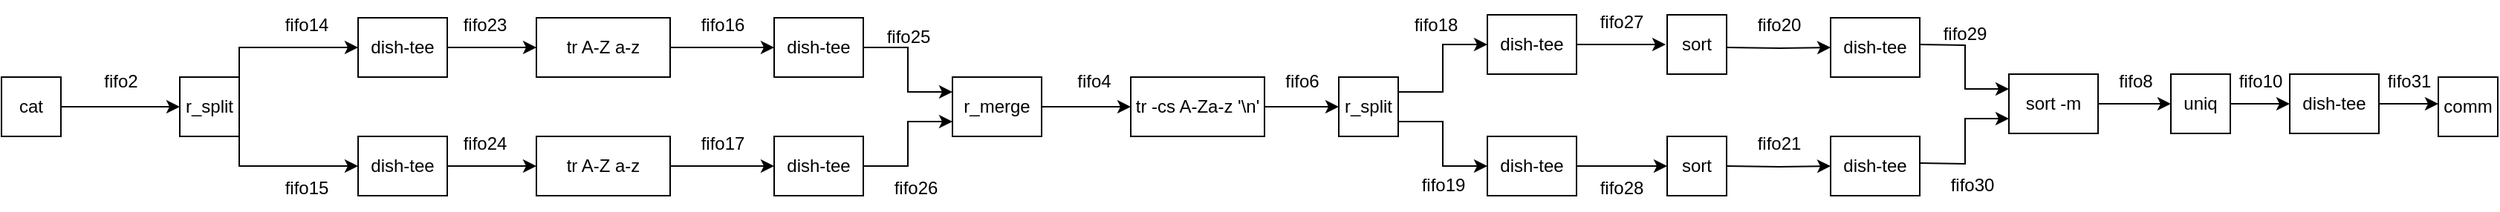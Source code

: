 <mxfile version="22.0.4" type="github">
  <diagram name="第 1 页" id="Km3kuesBRIZzuJt2vbrR">
    <mxGraphModel dx="1039" dy="855" grid="1" gridSize="10" guides="1" tooltips="1" connect="1" arrows="1" fold="1" page="1" pageScale="1" pageWidth="827" pageHeight="1169" math="0" shadow="0">
      <root>
        <mxCell id="0" />
        <mxCell id="1" parent="0" />
        <mxCell id="_QEZizj_fiQxwuXXeQIg-8" style="edgeStyle=orthogonalEdgeStyle;rounded=0;orthogonalLoop=1;jettySize=auto;html=1;exitX=1;exitY=0.5;exitDx=0;exitDy=0;entryX=0;entryY=0.5;entryDx=0;entryDy=0;" edge="1" parent="1" source="_QEZizj_fiQxwuXXeQIg-1" target="_QEZizj_fiQxwuXXeQIg-7">
          <mxGeometry relative="1" as="geometry" />
        </mxCell>
        <mxCell id="_QEZizj_fiQxwuXXeQIg-1" value="cat" style="whiteSpace=wrap;html=1;" vertex="1" parent="1">
          <mxGeometry x="80" y="120" width="40" height="40" as="geometry" />
        </mxCell>
        <mxCell id="_QEZizj_fiQxwuXXeQIg-37" style="edgeStyle=orthogonalEdgeStyle;rounded=0;orthogonalLoop=1;jettySize=auto;html=1;exitX=1;exitY=0.5;exitDx=0;exitDy=0;entryX=0;entryY=0.5;entryDx=0;entryDy=0;" edge="1" parent="1" source="_QEZizj_fiQxwuXXeQIg-2" target="_QEZizj_fiQxwuXXeQIg-36">
          <mxGeometry relative="1" as="geometry" />
        </mxCell>
        <mxCell id="_QEZizj_fiQxwuXXeQIg-2" value="tr -cs A-Za-z &#39;\n&#39;" style="whiteSpace=wrap;html=1;" vertex="1" parent="1">
          <mxGeometry x="840" y="120" width="90" height="40" as="geometry" />
        </mxCell>
        <mxCell id="_QEZizj_fiQxwuXXeQIg-23" style="edgeStyle=orthogonalEdgeStyle;rounded=0;orthogonalLoop=1;jettySize=auto;html=1;exitX=1;exitY=0.5;exitDx=0;exitDy=0;entryX=0;entryY=0.5;entryDx=0;entryDy=0;" edge="1" parent="1" source="_QEZizj_fiQxwuXXeQIg-4" target="_QEZizj_fiQxwuXXeQIg-20">
          <mxGeometry relative="1" as="geometry" />
        </mxCell>
        <mxCell id="_QEZizj_fiQxwuXXeQIg-4" value="tr A-Z a-z" style="whiteSpace=wrap;html=1;" vertex="1" parent="1">
          <mxGeometry x="440" y="80" width="90" height="40" as="geometry" />
        </mxCell>
        <mxCell id="_QEZizj_fiQxwuXXeQIg-24" style="edgeStyle=orthogonalEdgeStyle;rounded=0;orthogonalLoop=1;jettySize=auto;html=1;exitX=1;exitY=0.5;exitDx=0;exitDy=0;entryX=0;entryY=0.5;entryDx=0;entryDy=0;" edge="1" parent="1" source="_QEZizj_fiQxwuXXeQIg-5" target="_QEZizj_fiQxwuXXeQIg-21">
          <mxGeometry relative="1" as="geometry" />
        </mxCell>
        <mxCell id="_QEZizj_fiQxwuXXeQIg-5" value="tr A-Z a-z" style="whiteSpace=wrap;html=1;" vertex="1" parent="1">
          <mxGeometry x="440" y="160" width="90" height="40" as="geometry" />
        </mxCell>
        <mxCell id="_QEZizj_fiQxwuXXeQIg-12" style="edgeStyle=orthogonalEdgeStyle;rounded=0;orthogonalLoop=1;jettySize=auto;html=1;exitX=1;exitY=0;exitDx=0;exitDy=0;entryX=0;entryY=0.5;entryDx=0;entryDy=0;" edge="1" parent="1" source="_QEZizj_fiQxwuXXeQIg-7" target="_QEZizj_fiQxwuXXeQIg-10">
          <mxGeometry relative="1" as="geometry" />
        </mxCell>
        <mxCell id="_QEZizj_fiQxwuXXeQIg-13" style="edgeStyle=orthogonalEdgeStyle;rounded=0;orthogonalLoop=1;jettySize=auto;html=1;exitX=1;exitY=1;exitDx=0;exitDy=0;entryX=0;entryY=0.5;entryDx=0;entryDy=0;" edge="1" parent="1" source="_QEZizj_fiQxwuXXeQIg-7" target="_QEZizj_fiQxwuXXeQIg-11">
          <mxGeometry relative="1" as="geometry" />
        </mxCell>
        <mxCell id="_QEZizj_fiQxwuXXeQIg-7" value="r_split" style="whiteSpace=wrap;html=1;" vertex="1" parent="1">
          <mxGeometry x="200" y="120" width="40" height="40" as="geometry" />
        </mxCell>
        <mxCell id="_QEZizj_fiQxwuXXeQIg-9" value="fifo2" style="text;html=1;align=center;verticalAlign=middle;resizable=0;points=[];autosize=1;strokeColor=none;fillColor=none;" vertex="1" parent="1">
          <mxGeometry x="135" y="108" width="50" height="30" as="geometry" />
        </mxCell>
        <mxCell id="_QEZizj_fiQxwuXXeQIg-16" style="edgeStyle=orthogonalEdgeStyle;rounded=0;orthogonalLoop=1;jettySize=auto;html=1;exitX=1;exitY=0.5;exitDx=0;exitDy=0;entryX=0;entryY=0.5;entryDx=0;entryDy=0;" edge="1" parent="1" source="_QEZizj_fiQxwuXXeQIg-10" target="_QEZizj_fiQxwuXXeQIg-4">
          <mxGeometry relative="1" as="geometry" />
        </mxCell>
        <mxCell id="_QEZizj_fiQxwuXXeQIg-10" value="dish-tee" style="whiteSpace=wrap;html=1;" vertex="1" parent="1">
          <mxGeometry x="320" y="80" width="60" height="40" as="geometry" />
        </mxCell>
        <mxCell id="_QEZizj_fiQxwuXXeQIg-17" style="edgeStyle=orthogonalEdgeStyle;rounded=0;orthogonalLoop=1;jettySize=auto;html=1;exitX=1;exitY=0.5;exitDx=0;exitDy=0;entryX=0;entryY=0.5;entryDx=0;entryDy=0;" edge="1" parent="1" source="_QEZizj_fiQxwuXXeQIg-11" target="_QEZizj_fiQxwuXXeQIg-5">
          <mxGeometry relative="1" as="geometry" />
        </mxCell>
        <mxCell id="_QEZizj_fiQxwuXXeQIg-11" value="dish-tee" style="whiteSpace=wrap;html=1;" vertex="1" parent="1">
          <mxGeometry x="320" y="160" width="60" height="40" as="geometry" />
        </mxCell>
        <mxCell id="_QEZizj_fiQxwuXXeQIg-14" value="fifo14" style="text;html=1;align=center;verticalAlign=middle;resizable=0;points=[];autosize=1;strokeColor=none;fillColor=none;" vertex="1" parent="1">
          <mxGeometry x="260" y="70" width="50" height="30" as="geometry" />
        </mxCell>
        <mxCell id="_QEZizj_fiQxwuXXeQIg-15" value="fifo15" style="text;html=1;align=center;verticalAlign=middle;resizable=0;points=[];autosize=1;strokeColor=none;fillColor=none;" vertex="1" parent="1">
          <mxGeometry x="260" y="180" width="50" height="30" as="geometry" />
        </mxCell>
        <mxCell id="_QEZizj_fiQxwuXXeQIg-18" value="fifo23" style="text;html=1;align=center;verticalAlign=middle;resizable=0;points=[];autosize=1;strokeColor=none;fillColor=none;" vertex="1" parent="1">
          <mxGeometry x="380" y="70" width="50" height="30" as="geometry" />
        </mxCell>
        <mxCell id="_QEZizj_fiQxwuXXeQIg-19" value="fifo24" style="text;html=1;align=center;verticalAlign=middle;resizable=0;points=[];autosize=1;strokeColor=none;fillColor=none;" vertex="1" parent="1">
          <mxGeometry x="380" y="150" width="50" height="30" as="geometry" />
        </mxCell>
        <mxCell id="_QEZizj_fiQxwuXXeQIg-30" style="edgeStyle=orthogonalEdgeStyle;rounded=0;orthogonalLoop=1;jettySize=auto;html=1;exitX=1;exitY=0.5;exitDx=0;exitDy=0;entryX=0;entryY=0.25;entryDx=0;entryDy=0;" edge="1" parent="1" source="_QEZizj_fiQxwuXXeQIg-20" target="_QEZizj_fiQxwuXXeQIg-27">
          <mxGeometry relative="1" as="geometry" />
        </mxCell>
        <mxCell id="_QEZizj_fiQxwuXXeQIg-20" value="dish-tee" style="whiteSpace=wrap;html=1;" vertex="1" parent="1">
          <mxGeometry x="600" y="80" width="60" height="40" as="geometry" />
        </mxCell>
        <mxCell id="_QEZizj_fiQxwuXXeQIg-31" style="edgeStyle=orthogonalEdgeStyle;rounded=0;orthogonalLoop=1;jettySize=auto;html=1;exitX=1;exitY=0.5;exitDx=0;exitDy=0;entryX=0;entryY=0.75;entryDx=0;entryDy=0;" edge="1" parent="1" source="_QEZizj_fiQxwuXXeQIg-21" target="_QEZizj_fiQxwuXXeQIg-27">
          <mxGeometry relative="1" as="geometry" />
        </mxCell>
        <mxCell id="_QEZizj_fiQxwuXXeQIg-21" value="dish-tee" style="whiteSpace=wrap;html=1;" vertex="1" parent="1">
          <mxGeometry x="600" y="160" width="60" height="40" as="geometry" />
        </mxCell>
        <mxCell id="_QEZizj_fiQxwuXXeQIg-25" value="fifo16" style="text;html=1;align=center;verticalAlign=middle;resizable=0;points=[];autosize=1;strokeColor=none;fillColor=none;" vertex="1" parent="1">
          <mxGeometry x="540" y="70" width="50" height="30" as="geometry" />
        </mxCell>
        <mxCell id="_QEZizj_fiQxwuXXeQIg-26" value="fifo17" style="text;html=1;align=center;verticalAlign=middle;resizable=0;points=[];autosize=1;strokeColor=none;fillColor=none;" vertex="1" parent="1">
          <mxGeometry x="540" y="150" width="50" height="30" as="geometry" />
        </mxCell>
        <mxCell id="_QEZizj_fiQxwuXXeQIg-34" style="edgeStyle=orthogonalEdgeStyle;rounded=0;orthogonalLoop=1;jettySize=auto;html=1;exitX=1;exitY=0.5;exitDx=0;exitDy=0;entryX=0;entryY=0.5;entryDx=0;entryDy=0;" edge="1" parent="1" source="_QEZizj_fiQxwuXXeQIg-27" target="_QEZizj_fiQxwuXXeQIg-2">
          <mxGeometry relative="1" as="geometry" />
        </mxCell>
        <mxCell id="_QEZizj_fiQxwuXXeQIg-27" value="r_merge" style="whiteSpace=wrap;html=1;" vertex="1" parent="1">
          <mxGeometry x="720" y="120" width="60" height="40" as="geometry" />
        </mxCell>
        <mxCell id="_QEZizj_fiQxwuXXeQIg-32" value="fifo25" style="text;html=1;align=center;verticalAlign=middle;resizable=0;points=[];autosize=1;strokeColor=none;fillColor=none;" vertex="1" parent="1">
          <mxGeometry x="665" y="78" width="50" height="30" as="geometry" />
        </mxCell>
        <mxCell id="_QEZizj_fiQxwuXXeQIg-33" value="fifo26" style="text;html=1;align=center;verticalAlign=middle;resizable=0;points=[];autosize=1;strokeColor=none;fillColor=none;" vertex="1" parent="1">
          <mxGeometry x="670" y="180" width="50" height="30" as="geometry" />
        </mxCell>
        <mxCell id="_QEZizj_fiQxwuXXeQIg-35" value="fifo4" style="text;html=1;align=center;verticalAlign=middle;resizable=0;points=[];autosize=1;strokeColor=none;fillColor=none;" vertex="1" parent="1">
          <mxGeometry x="790" y="108" width="50" height="30" as="geometry" />
        </mxCell>
        <mxCell id="_QEZizj_fiQxwuXXeQIg-41" style="edgeStyle=orthogonalEdgeStyle;rounded=0;orthogonalLoop=1;jettySize=auto;html=1;exitX=1;exitY=0.5;exitDx=0;exitDy=0;entryX=0;entryY=0.5;entryDx=0;entryDy=0;" edge="1" parent="1" source="_QEZizj_fiQxwuXXeQIg-36" target="_QEZizj_fiQxwuXXeQIg-39">
          <mxGeometry relative="1" as="geometry">
            <Array as="points">
              <mxPoint x="1020" y="130" />
              <mxPoint x="1050" y="130" />
              <mxPoint x="1050" y="98" />
            </Array>
          </mxGeometry>
        </mxCell>
        <mxCell id="_QEZizj_fiQxwuXXeQIg-42" style="edgeStyle=orthogonalEdgeStyle;rounded=0;orthogonalLoop=1;jettySize=auto;html=1;exitX=1;exitY=0.75;exitDx=0;exitDy=0;entryX=0;entryY=0.5;entryDx=0;entryDy=0;" edge="1" parent="1" source="_QEZizj_fiQxwuXXeQIg-36" target="_QEZizj_fiQxwuXXeQIg-40">
          <mxGeometry relative="1" as="geometry" />
        </mxCell>
        <mxCell id="_QEZizj_fiQxwuXXeQIg-36" value="r_split" style="whiteSpace=wrap;html=1;" vertex="1" parent="1">
          <mxGeometry x="980" y="120" width="40" height="40" as="geometry" />
        </mxCell>
        <mxCell id="_QEZizj_fiQxwuXXeQIg-38" value="fifo6" style="text;html=1;align=center;verticalAlign=middle;resizable=0;points=[];autosize=1;strokeColor=none;fillColor=none;" vertex="1" parent="1">
          <mxGeometry x="930" y="108" width="50" height="30" as="geometry" />
        </mxCell>
        <mxCell id="_QEZizj_fiQxwuXXeQIg-48" style="edgeStyle=orthogonalEdgeStyle;rounded=0;orthogonalLoop=1;jettySize=auto;html=1;" edge="1" parent="1" source="_QEZizj_fiQxwuXXeQIg-39">
          <mxGeometry relative="1" as="geometry">
            <mxPoint x="1200" y="98" as="targetPoint" />
          </mxGeometry>
        </mxCell>
        <mxCell id="_QEZizj_fiQxwuXXeQIg-39" value="dish-tee" style="whiteSpace=wrap;html=1;" vertex="1" parent="1">
          <mxGeometry x="1080" y="78" width="60" height="40" as="geometry" />
        </mxCell>
        <mxCell id="_QEZizj_fiQxwuXXeQIg-49" style="edgeStyle=orthogonalEdgeStyle;rounded=0;orthogonalLoop=1;jettySize=auto;html=1;exitX=1;exitY=0.5;exitDx=0;exitDy=0;entryX=0;entryY=0.5;entryDx=0;entryDy=0;" edge="1" parent="1" source="_QEZizj_fiQxwuXXeQIg-40" target="_QEZizj_fiQxwuXXeQIg-47">
          <mxGeometry relative="1" as="geometry">
            <Array as="points">
              <mxPoint x="1201" y="180" />
            </Array>
          </mxGeometry>
        </mxCell>
        <mxCell id="_QEZizj_fiQxwuXXeQIg-40" value="dish-tee" style="whiteSpace=wrap;html=1;" vertex="1" parent="1">
          <mxGeometry x="1080" y="160" width="60" height="40" as="geometry" />
        </mxCell>
        <mxCell id="_QEZizj_fiQxwuXXeQIg-43" value="fifo18" style="text;html=1;align=center;verticalAlign=middle;resizable=0;points=[];autosize=1;strokeColor=none;fillColor=none;" vertex="1" parent="1">
          <mxGeometry x="1020" y="70" width="50" height="30" as="geometry" />
        </mxCell>
        <mxCell id="_QEZizj_fiQxwuXXeQIg-44" value="fifo19" style="text;html=1;align=center;verticalAlign=middle;resizable=0;points=[];autosize=1;strokeColor=none;fillColor=none;" vertex="1" parent="1">
          <mxGeometry x="1025" y="178" width="50" height="30" as="geometry" />
        </mxCell>
        <mxCell id="_QEZizj_fiQxwuXXeQIg-46" value="sort" style="whiteSpace=wrap;html=1;" vertex="1" parent="1">
          <mxGeometry x="1201" y="78" width="40" height="40" as="geometry" />
        </mxCell>
        <mxCell id="_QEZizj_fiQxwuXXeQIg-47" value="sort" style="whiteSpace=wrap;html=1;" vertex="1" parent="1">
          <mxGeometry x="1201" y="160" width="40" height="40" as="geometry" />
        </mxCell>
        <mxCell id="_QEZizj_fiQxwuXXeQIg-50" value="fifo27" style="text;html=1;align=center;verticalAlign=middle;resizable=0;points=[];autosize=1;strokeColor=none;fillColor=none;" vertex="1" parent="1">
          <mxGeometry x="1145" y="68" width="50" height="30" as="geometry" />
        </mxCell>
        <mxCell id="_QEZizj_fiQxwuXXeQIg-52" value="fifo28" style="text;html=1;align=center;verticalAlign=middle;resizable=0;points=[];autosize=1;strokeColor=none;fillColor=none;" vertex="1" parent="1">
          <mxGeometry x="1145" y="180" width="50" height="30" as="geometry" />
        </mxCell>
        <mxCell id="_QEZizj_fiQxwuXXeQIg-53" style="edgeStyle=orthogonalEdgeStyle;rounded=0;orthogonalLoop=1;jettySize=auto;html=1;exitX=1;exitY=0.5;exitDx=0;exitDy=0;entryX=0;entryY=0.5;entryDx=0;entryDy=0;" edge="1" parent="1" target="_QEZizj_fiQxwuXXeQIg-55">
          <mxGeometry relative="1" as="geometry">
            <mxPoint x="1241" y="100" as="sourcePoint" />
          </mxGeometry>
        </mxCell>
        <mxCell id="_QEZizj_fiQxwuXXeQIg-54" style="edgeStyle=orthogonalEdgeStyle;rounded=0;orthogonalLoop=1;jettySize=auto;html=1;exitX=1;exitY=0.5;exitDx=0;exitDy=0;entryX=0;entryY=0.5;entryDx=0;entryDy=0;" edge="1" parent="1" target="_QEZizj_fiQxwuXXeQIg-56">
          <mxGeometry relative="1" as="geometry">
            <mxPoint x="1241" y="180" as="sourcePoint" />
          </mxGeometry>
        </mxCell>
        <mxCell id="_QEZizj_fiQxwuXXeQIg-55" value="dish-tee" style="whiteSpace=wrap;html=1;" vertex="1" parent="1">
          <mxGeometry x="1311" y="80" width="60" height="40" as="geometry" />
        </mxCell>
        <mxCell id="_QEZizj_fiQxwuXXeQIg-56" value="dish-tee" style="whiteSpace=wrap;html=1;" vertex="1" parent="1">
          <mxGeometry x="1311" y="160" width="60" height="40" as="geometry" />
        </mxCell>
        <mxCell id="_QEZizj_fiQxwuXXeQIg-57" value="fifo20" style="text;html=1;align=center;verticalAlign=middle;resizable=0;points=[];autosize=1;strokeColor=none;fillColor=none;" vertex="1" parent="1">
          <mxGeometry x="1251" y="70" width="50" height="30" as="geometry" />
        </mxCell>
        <mxCell id="_QEZizj_fiQxwuXXeQIg-58" value="fifo21" style="text;html=1;align=center;verticalAlign=middle;resizable=0;points=[];autosize=1;strokeColor=none;fillColor=none;" vertex="1" parent="1">
          <mxGeometry x="1251" y="150" width="50" height="30" as="geometry" />
        </mxCell>
        <mxCell id="_QEZizj_fiQxwuXXeQIg-60" style="edgeStyle=orthogonalEdgeStyle;rounded=0;orthogonalLoop=1;jettySize=auto;html=1;exitX=1;exitY=0.5;exitDx=0;exitDy=0;entryX=0;entryY=0.25;entryDx=0;entryDy=0;" edge="1" parent="1" target="_QEZizj_fiQxwuXXeQIg-62">
          <mxGeometry relative="1" as="geometry">
            <mxPoint x="1371" y="98" as="sourcePoint" />
          </mxGeometry>
        </mxCell>
        <mxCell id="_QEZizj_fiQxwuXXeQIg-61" style="edgeStyle=orthogonalEdgeStyle;rounded=0;orthogonalLoop=1;jettySize=auto;html=1;exitX=1;exitY=0.5;exitDx=0;exitDy=0;entryX=0;entryY=0.75;entryDx=0;entryDy=0;" edge="1" parent="1" target="_QEZizj_fiQxwuXXeQIg-62">
          <mxGeometry relative="1" as="geometry">
            <mxPoint x="1371" y="178" as="sourcePoint" />
          </mxGeometry>
        </mxCell>
        <mxCell id="_QEZizj_fiQxwuXXeQIg-66" style="edgeStyle=orthogonalEdgeStyle;rounded=0;orthogonalLoop=1;jettySize=auto;html=1;exitX=1;exitY=0.5;exitDx=0;exitDy=0;entryX=0;entryY=0.5;entryDx=0;entryDy=0;" edge="1" parent="1" source="_QEZizj_fiQxwuXXeQIg-62" target="_QEZizj_fiQxwuXXeQIg-65">
          <mxGeometry relative="1" as="geometry" />
        </mxCell>
        <mxCell id="_QEZizj_fiQxwuXXeQIg-62" value="sort -m" style="whiteSpace=wrap;html=1;" vertex="1" parent="1">
          <mxGeometry x="1431" y="118" width="60" height="40" as="geometry" />
        </mxCell>
        <mxCell id="_QEZizj_fiQxwuXXeQIg-63" value="fifo29" style="text;html=1;align=center;verticalAlign=middle;resizable=0;points=[];autosize=1;strokeColor=none;fillColor=none;" vertex="1" parent="1">
          <mxGeometry x="1376" y="76" width="50" height="30" as="geometry" />
        </mxCell>
        <mxCell id="_QEZizj_fiQxwuXXeQIg-64" value="fifo30" style="text;html=1;align=center;verticalAlign=middle;resizable=0;points=[];autosize=1;strokeColor=none;fillColor=none;" vertex="1" parent="1">
          <mxGeometry x="1381" y="178" width="50" height="30" as="geometry" />
        </mxCell>
        <mxCell id="_QEZizj_fiQxwuXXeQIg-69" style="edgeStyle=orthogonalEdgeStyle;rounded=0;orthogonalLoop=1;jettySize=auto;html=1;exitX=1;exitY=0.5;exitDx=0;exitDy=0;entryX=0;entryY=0.5;entryDx=0;entryDy=0;" edge="1" parent="1" source="_QEZizj_fiQxwuXXeQIg-65" target="_QEZizj_fiQxwuXXeQIg-68">
          <mxGeometry relative="1" as="geometry" />
        </mxCell>
        <mxCell id="_QEZizj_fiQxwuXXeQIg-65" value="uniq" style="whiteSpace=wrap;html=1;" vertex="1" parent="1">
          <mxGeometry x="1540" y="118" width="40" height="40" as="geometry" />
        </mxCell>
        <mxCell id="_QEZizj_fiQxwuXXeQIg-67" value="fifo8" style="text;html=1;align=center;verticalAlign=middle;resizable=0;points=[];autosize=1;strokeColor=none;fillColor=none;" vertex="1" parent="1">
          <mxGeometry x="1491" y="108" width="50" height="30" as="geometry" />
        </mxCell>
        <mxCell id="_QEZizj_fiQxwuXXeQIg-71" style="edgeStyle=orthogonalEdgeStyle;rounded=0;orthogonalLoop=1;jettySize=auto;html=1;exitX=1;exitY=0.5;exitDx=0;exitDy=0;" edge="1" parent="1" source="_QEZizj_fiQxwuXXeQIg-68">
          <mxGeometry relative="1" as="geometry">
            <mxPoint x="1720" y="138" as="targetPoint" />
          </mxGeometry>
        </mxCell>
        <mxCell id="_QEZizj_fiQxwuXXeQIg-68" value="dish-tee" style="whiteSpace=wrap;html=1;" vertex="1" parent="1">
          <mxGeometry x="1620" y="118" width="60" height="40" as="geometry" />
        </mxCell>
        <mxCell id="_QEZizj_fiQxwuXXeQIg-70" value="fifo10" style="text;html=1;align=center;verticalAlign=middle;resizable=0;points=[];autosize=1;strokeColor=none;fillColor=none;" vertex="1" parent="1">
          <mxGeometry x="1575" y="108" width="50" height="30" as="geometry" />
        </mxCell>
        <mxCell id="_QEZizj_fiQxwuXXeQIg-72" value="fifo31" style="text;html=1;align=center;verticalAlign=middle;resizable=0;points=[];autosize=1;strokeColor=none;fillColor=none;" vertex="1" parent="1">
          <mxGeometry x="1675" y="108" width="50" height="30" as="geometry" />
        </mxCell>
        <mxCell id="_QEZizj_fiQxwuXXeQIg-74" value="comm" style="whiteSpace=wrap;html=1;" vertex="1" parent="1">
          <mxGeometry x="1720" y="120" width="40" height="40" as="geometry" />
        </mxCell>
      </root>
    </mxGraphModel>
  </diagram>
</mxfile>
